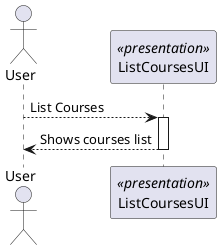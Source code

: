 @startuml
'http://plantuml.com/skinparam.html
skinparam handwritten false
skinparam packageStyle rect
skinparam defaultFontName FG Virgil
skinparam shadowing false

actor User as Actor
participant ListCoursesUI as UI <<presentation>>



Actor --> UI: List Courses
activate UI

        UI-->Actor: Shows courses list




deactivate UI
@enduml